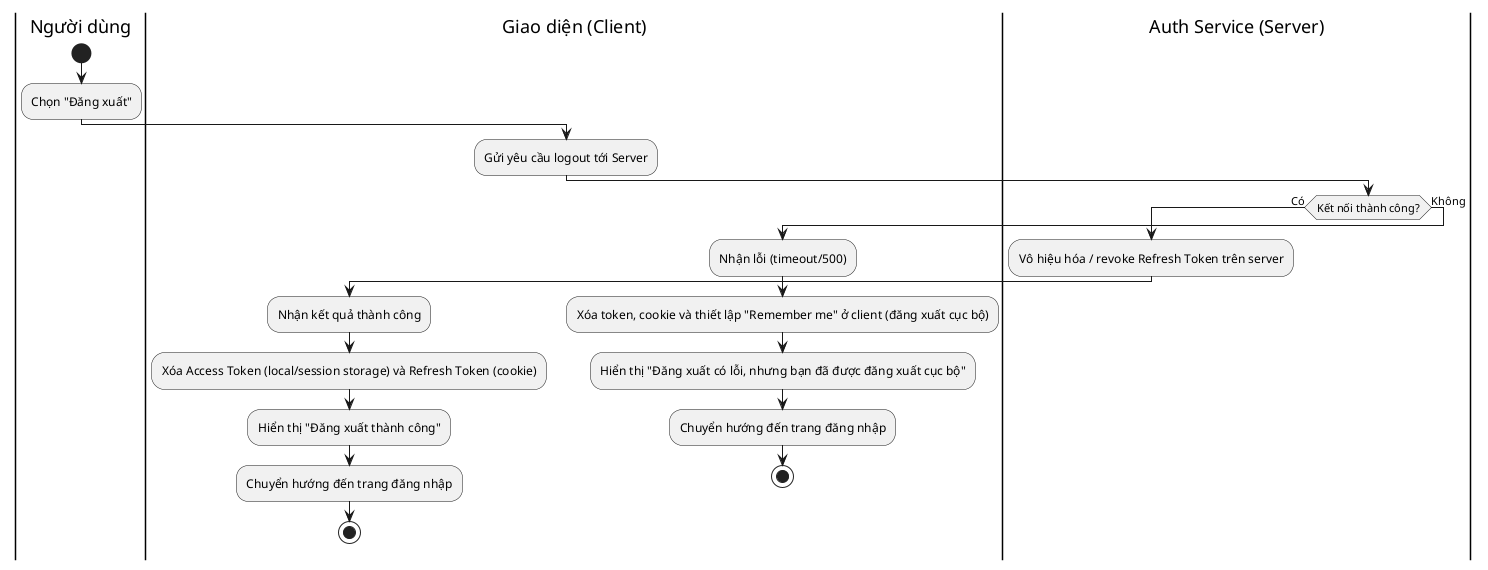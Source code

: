 @startuml
|Người dùng|
start
:Chọn "Đăng xuất";
|Giao diện (Client)|
:Gửi yêu cầu logout tới Server;
|Auth Service (Server)|
if (Kết nối thành công?) then (Có)
  :Vô hiệu hóa / revoke Refresh Token trên server;
  |Giao diện (Client)|
  :Nhận kết quả thành công;
  :Xóa Access Token (local/session storage) và Refresh Token (cookie);
  :Hiển thị "Đăng xuất thành công";
  :Chuyển hướng đến trang đăng nhập;
  stop
else (Không)
  |Giao diện (Client)|
  :Nhận lỗi (timeout/500);
  :Xóa token, cookie và thiết lập "Remember me" ở client (đăng xuất cục bộ);
  :Hiển thị "Đăng xuất có lỗi, nhưng bạn đã được đăng xuất cục bộ";
  :Chuyển hướng đến trang đăng nhập;
  stop
endif
@enduml
